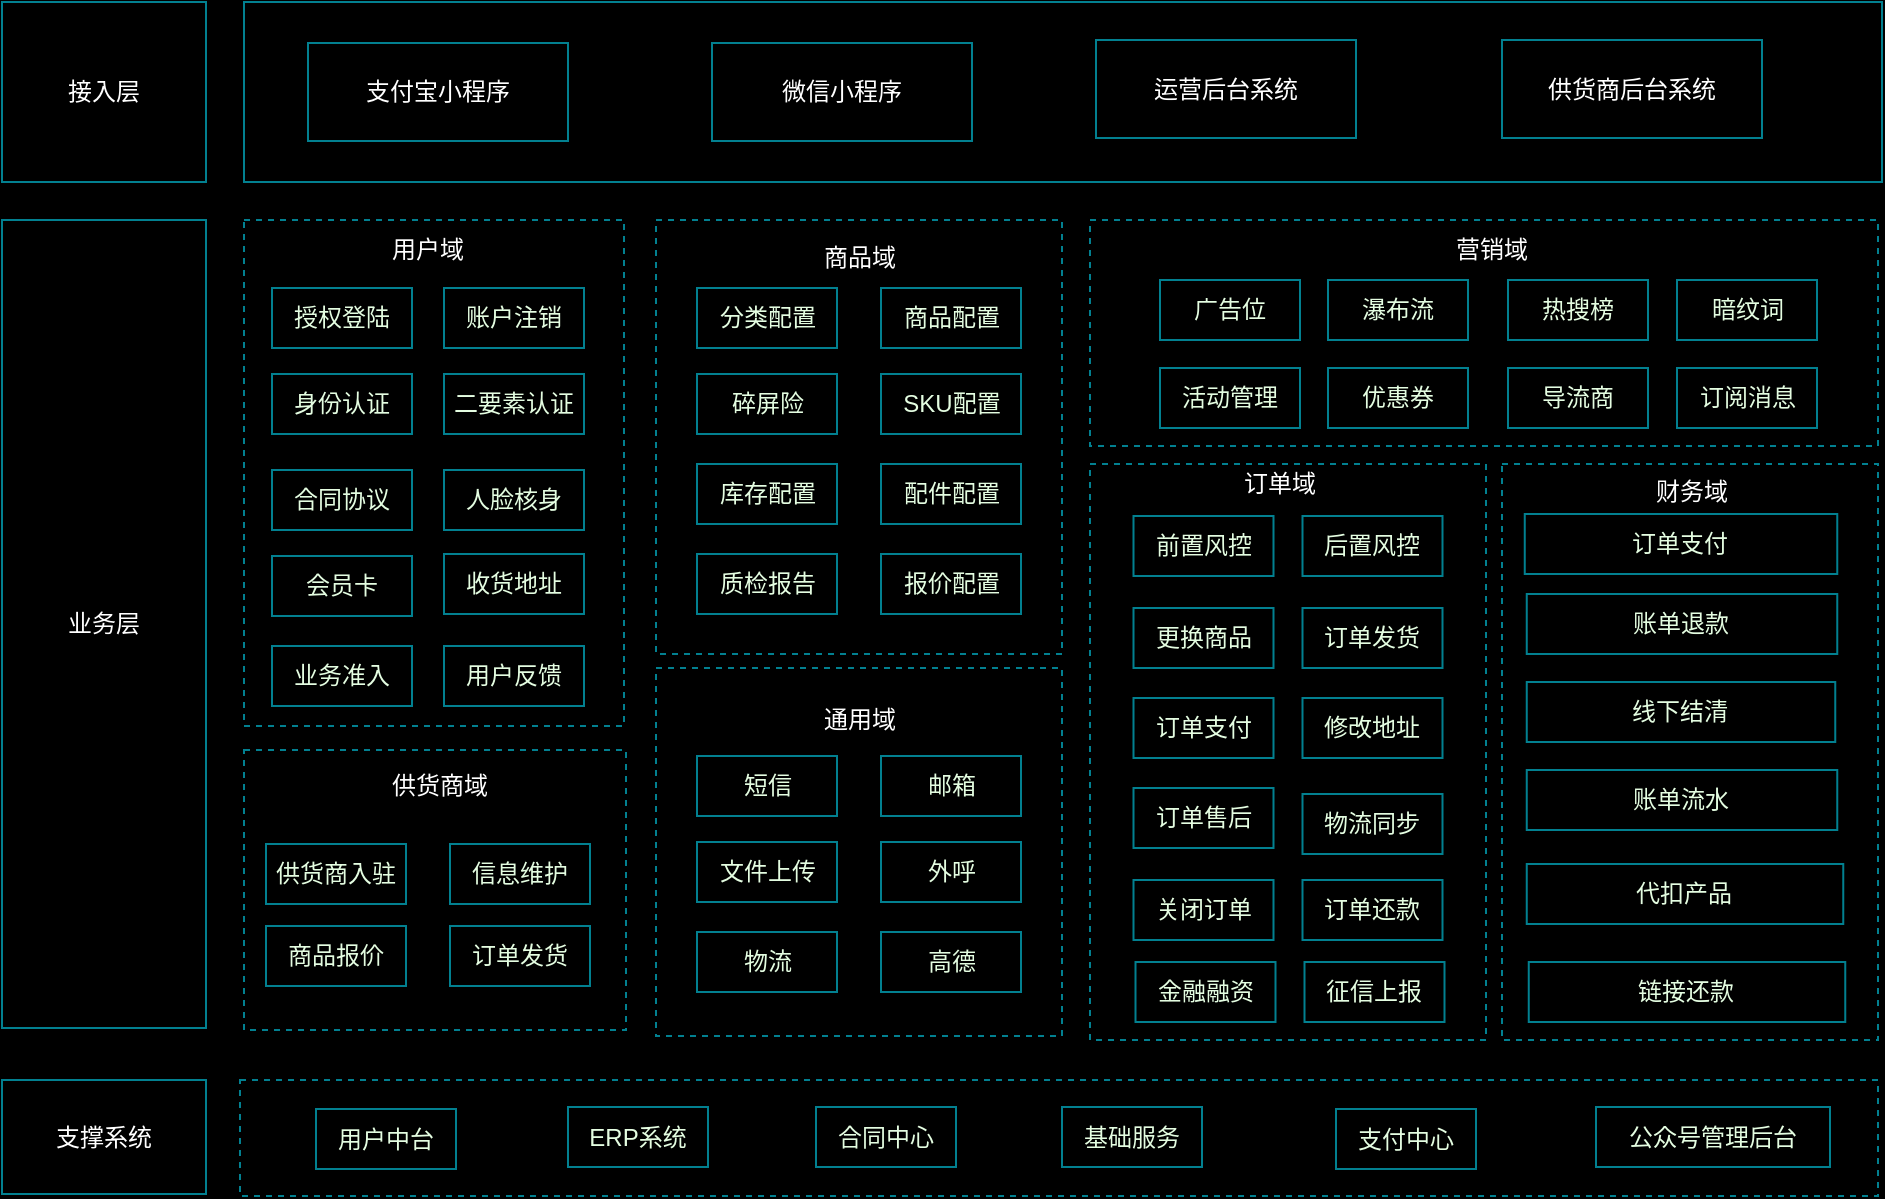 <mxfile version="24.7.12">
  <diagram name="第 1 页" id="a9zNuTtGVHFrjddqWxli">
    <mxGraphModel dx="1327" dy="764" grid="0" gridSize="10" guides="1" tooltips="1" connect="1" arrows="1" fold="1" page="1" pageScale="1" pageWidth="827" pageHeight="1169" background="#000000" math="0" shadow="0">
      <root>
        <mxCell id="0" />
        <mxCell id="1" parent="0" />
        <mxCell id="iPnrtmUdlIL3VNnraX-A-33" value="" style="rounded=0;whiteSpace=wrap;html=1;labelBackgroundColor=none;fillColor=none;strokeWidth=1;strokeColor=#028090;dashed=1;fontColor=#E4FDE1;" vertex="1" parent="1">
          <mxGeometry x="574" y="331" width="198" height="288" as="geometry" />
        </mxCell>
        <mxCell id="ZO9EcA2WIQo7O_Em-ckx-2" value="&lt;font color=&quot;#ffffff&quot;&gt;接入层&lt;/font&gt;" style="rounded=0;whiteSpace=wrap;html=1;labelBackgroundColor=none;fillColor=none;strokeWidth=1;strokeColor=#028090;fontColor=#E4FDE1;" parent="1" vertex="1">
          <mxGeometry x="30" y="100" width="102" height="90" as="geometry" />
        </mxCell>
        <mxCell id="ZO9EcA2WIQo7O_Em-ckx-3" value="&lt;font color=&quot;#ffffff&quot;&gt;业务层&lt;/font&gt;" style="rounded=0;whiteSpace=wrap;html=1;labelBackgroundColor=none;fillColor=none;strokeWidth=1;strokeColor=#028090;fontColor=#E4FDE1;" parent="1" vertex="1">
          <mxGeometry x="30" y="209" width="102" height="404" as="geometry" />
        </mxCell>
        <mxCell id="ZO9EcA2WIQo7O_Em-ckx-4" value="" style="rounded=0;whiteSpace=wrap;html=1;labelBackgroundColor=none;fillColor=none;strokeWidth=1;strokeColor=#028090;fontColor=#E4FDE1;" parent="1" vertex="1">
          <mxGeometry x="151" y="100" width="819" height="90" as="geometry" />
        </mxCell>
        <mxCell id="ZO9EcA2WIQo7O_Em-ckx-8" value="&lt;font color=&quot;#ffffff&quot;&gt;支付宝小程序&lt;/font&gt;" style="rounded=0;whiteSpace=wrap;html=1;labelBackgroundColor=none;fillColor=none;strokeWidth=1;strokeColor=#028090;fontColor=#E4FDE1;" parent="1" vertex="1">
          <mxGeometry x="183" y="120.5" width="130" height="49" as="geometry" />
        </mxCell>
        <mxCell id="iPnrtmUdlIL3VNnraX-A-1" value="&lt;font color=&quot;#ffffff&quot;&gt;运营后台系统&lt;/font&gt;" style="rounded=0;whiteSpace=wrap;html=1;labelBackgroundColor=none;fillColor=none;strokeWidth=1;strokeColor=#028090;fontColor=#E4FDE1;" vertex="1" parent="1">
          <mxGeometry x="577" y="119" width="130" height="49" as="geometry" />
        </mxCell>
        <mxCell id="iPnrtmUdlIL3VNnraX-A-2" value="&lt;font color=&quot;#ffffff&quot;&gt;供货商后台系统&lt;/font&gt;" style="rounded=0;whiteSpace=wrap;html=1;labelBackgroundColor=none;fillColor=none;strokeWidth=1;strokeColor=#028090;fontColor=#E4FDE1;" vertex="1" parent="1">
          <mxGeometry x="780" y="119" width="130" height="49" as="geometry" />
        </mxCell>
        <mxCell id="iPnrtmUdlIL3VNnraX-A-4" value="&lt;font color=&quot;#ffffff&quot;&gt;微信小程序&lt;/font&gt;" style="rounded=0;whiteSpace=wrap;html=1;labelBackgroundColor=none;fillColor=none;strokeWidth=1;strokeColor=#028090;fontColor=#E4FDE1;" vertex="1" parent="1">
          <mxGeometry x="385" y="120.5" width="130" height="49" as="geometry" />
        </mxCell>
        <mxCell id="iPnrtmUdlIL3VNnraX-A-6" value="" style="rounded=0;whiteSpace=wrap;html=1;labelBackgroundColor=none;fillColor=none;strokeWidth=1;strokeColor=#028090;dashed=1;fontColor=#E4FDE1;" vertex="1" parent="1">
          <mxGeometry x="151" y="209" width="190" height="253" as="geometry" />
        </mxCell>
        <mxCell id="iPnrtmUdlIL3VNnraX-A-7" value="&lt;font color=&quot;#ffffff&quot;&gt;用户域&lt;/font&gt;" style="text;html=1;align=center;verticalAlign=middle;whiteSpace=wrap;rounded=0;labelBackgroundColor=none;fontColor=#E4FDE1;strokeColor=none;" vertex="1" parent="1">
          <mxGeometry x="213" y="209" width="60" height="30" as="geometry" />
        </mxCell>
        <mxCell id="iPnrtmUdlIL3VNnraX-A-8" value="授权登陆" style="rounded=0;whiteSpace=wrap;html=1;labelBackgroundColor=none;fillColor=none;strokeWidth=1;strokeColor=#028090;fontColor=#E4FDE1;" vertex="1" parent="1">
          <mxGeometry x="165" y="243" width="70" height="30" as="geometry" />
        </mxCell>
        <mxCell id="iPnrtmUdlIL3VNnraX-A-9" value="账户注销" style="rounded=0;whiteSpace=wrap;html=1;labelBackgroundColor=none;fillColor=none;strokeWidth=1;strokeColor=#028090;fontColor=#E4FDE1;" vertex="1" parent="1">
          <mxGeometry x="251" y="243" width="70" height="30" as="geometry" />
        </mxCell>
        <mxCell id="iPnrtmUdlIL3VNnraX-A-10" value="身份认证" style="rounded=0;whiteSpace=wrap;html=1;labelBackgroundColor=none;fillColor=none;strokeWidth=1;strokeColor=#028090;fontColor=#E4FDE1;" vertex="1" parent="1">
          <mxGeometry x="165" y="286" width="70" height="30" as="geometry" />
        </mxCell>
        <mxCell id="iPnrtmUdlIL3VNnraX-A-13" value="业务准入" style="rounded=0;whiteSpace=wrap;html=1;labelBackgroundColor=none;fillColor=none;strokeWidth=1;strokeColor=#028090;fontColor=#E4FDE1;" vertex="1" parent="1">
          <mxGeometry x="165" y="422" width="70" height="30" as="geometry" />
        </mxCell>
        <mxCell id="iPnrtmUdlIL3VNnraX-A-14" value="前置风控" style="rounded=0;whiteSpace=wrap;html=1;labelBackgroundColor=none;fillColor=none;strokeWidth=1;strokeColor=#028090;fontColor=#E4FDE1;" vertex="1" parent="1">
          <mxGeometry x="595.75" y="357" width="70" height="30" as="geometry" />
        </mxCell>
        <mxCell id="iPnrtmUdlIL3VNnraX-A-15" value="后置风控" style="rounded=0;whiteSpace=wrap;html=1;labelBackgroundColor=none;fillColor=none;strokeWidth=1;strokeColor=#028090;fontColor=#E4FDE1;" vertex="1" parent="1">
          <mxGeometry x="680.25" y="357" width="70" height="30" as="geometry" />
        </mxCell>
        <mxCell id="iPnrtmUdlIL3VNnraX-A-16" value="合同协议" style="rounded=0;whiteSpace=wrap;html=1;labelBackgroundColor=none;fillColor=none;strokeWidth=1;strokeColor=#028090;fontColor=#E4FDE1;" vertex="1" parent="1">
          <mxGeometry x="165" y="334" width="70" height="30" as="geometry" />
        </mxCell>
        <mxCell id="iPnrtmUdlIL3VNnraX-A-12" value="人脸核身" style="rounded=0;whiteSpace=wrap;html=1;labelBackgroundColor=none;fillColor=none;strokeWidth=1;strokeColor=#028090;fontColor=#E4FDE1;" vertex="1" parent="1">
          <mxGeometry x="251" y="334" width="70" height="30" as="geometry" />
        </mxCell>
        <mxCell id="iPnrtmUdlIL3VNnraX-A-21" value="用户反馈" style="rounded=0;whiteSpace=wrap;html=1;labelBackgroundColor=none;fillColor=none;strokeWidth=1;strokeColor=#028090;fontColor=#E4FDE1;" vertex="1" parent="1">
          <mxGeometry x="251" y="422" width="70" height="30" as="geometry" />
        </mxCell>
        <mxCell id="iPnrtmUdlIL3VNnraX-A-22" value="会员卡" style="rounded=0;whiteSpace=wrap;html=1;labelBackgroundColor=none;fillColor=none;strokeWidth=1;strokeColor=#028090;fontColor=#E4FDE1;" vertex="1" parent="1">
          <mxGeometry x="165" y="377" width="70" height="30" as="geometry" />
        </mxCell>
        <mxCell id="iPnrtmUdlIL3VNnraX-A-23" value="收货地址" style="rounded=0;whiteSpace=wrap;html=1;labelBackgroundColor=none;fillColor=none;strokeWidth=1;strokeColor=#028090;fontColor=#E4FDE1;" vertex="1" parent="1">
          <mxGeometry x="251" y="376" width="70" height="30" as="geometry" />
        </mxCell>
        <mxCell id="iPnrtmUdlIL3VNnraX-A-19" value="二要素认证" style="rounded=0;whiteSpace=wrap;html=1;labelBackgroundColor=none;fillColor=none;strokeWidth=1;strokeColor=#028090;fontColor=#E4FDE1;" vertex="1" parent="1">
          <mxGeometry x="251" y="286" width="70" height="30" as="geometry" />
        </mxCell>
        <mxCell id="iPnrtmUdlIL3VNnraX-A-25" value="" style="rounded=0;whiteSpace=wrap;html=1;labelBackgroundColor=none;fillColor=none;strokeWidth=1;strokeColor=#028090;dashed=1;fontColor=#E4FDE1;" vertex="1" parent="1">
          <mxGeometry x="151" y="474" width="191" height="140" as="geometry" />
        </mxCell>
        <mxCell id="iPnrtmUdlIL3VNnraX-A-26" value="&lt;font color=&quot;#ffffff&quot;&gt;供货商域&lt;/font&gt;" style="text;html=1;align=center;verticalAlign=middle;whiteSpace=wrap;rounded=0;labelBackgroundColor=none;fontColor=#E4FDE1;strokeColor=none;" vertex="1" parent="1">
          <mxGeometry x="219" y="477" width="60" height="30" as="geometry" />
        </mxCell>
        <mxCell id="iPnrtmUdlIL3VNnraX-A-27" value="" style="rounded=0;whiteSpace=wrap;html=1;labelBackgroundColor=none;fillColor=none;strokeWidth=1;strokeColor=#028090;dashed=1;fontColor=#E4FDE1;" vertex="1" parent="1">
          <mxGeometry x="357" y="209" width="203" height="217" as="geometry" />
        </mxCell>
        <mxCell id="iPnrtmUdlIL3VNnraX-A-28" value="&lt;font color=&quot;#ffffff&quot;&gt;商品域&lt;/font&gt;" style="text;html=1;align=center;verticalAlign=middle;whiteSpace=wrap;rounded=0;labelBackgroundColor=none;fontColor=#E4FDE1;strokeColor=none;" vertex="1" parent="1">
          <mxGeometry x="428.5" y="213" width="60" height="30" as="geometry" />
        </mxCell>
        <mxCell id="iPnrtmUdlIL3VNnraX-A-31" value="" style="rounded=0;whiteSpace=wrap;html=1;labelBackgroundColor=none;fillColor=none;strokeWidth=1;strokeColor=#028090;dashed=1;fontColor=#E4FDE1;" vertex="1" parent="1">
          <mxGeometry x="574" y="209" width="394" height="113" as="geometry" />
        </mxCell>
        <mxCell id="iPnrtmUdlIL3VNnraX-A-32" value="&lt;font color=&quot;#ffffff&quot;&gt;营销域&lt;/font&gt;" style="text;html=1;align=center;verticalAlign=middle;whiteSpace=wrap;rounded=0;labelBackgroundColor=none;fontColor=#E4FDE1;strokeColor=none;" vertex="1" parent="1">
          <mxGeometry x="733" y="209" width="84" height="30" as="geometry" />
        </mxCell>
        <mxCell id="iPnrtmUdlIL3VNnraX-A-34" value="&lt;font color=&quot;#ffffff&quot;&gt;订单域&lt;/font&gt;" style="text;html=1;align=center;verticalAlign=middle;whiteSpace=wrap;rounded=0;labelBackgroundColor=none;fontColor=#E4FDE1;strokeColor=none;" vertex="1" parent="1">
          <mxGeometry x="639" y="326" width="60" height="30" as="geometry" />
        </mxCell>
        <mxCell id="iPnrtmUdlIL3VNnraX-A-37" value="供货商入驻" style="rounded=0;whiteSpace=wrap;html=1;labelBackgroundColor=none;fillColor=none;strokeWidth=1;strokeColor=#028090;fontColor=#E4FDE1;" vertex="1" parent="1">
          <mxGeometry x="162" y="521" width="70" height="30" as="geometry" />
        </mxCell>
        <mxCell id="iPnrtmUdlIL3VNnraX-A-38" value="信息维护" style="rounded=0;whiteSpace=wrap;html=1;labelBackgroundColor=none;fillColor=none;strokeWidth=1;strokeColor=#028090;fontColor=#E4FDE1;" vertex="1" parent="1">
          <mxGeometry x="254" y="521" width="70" height="30" as="geometry" />
        </mxCell>
        <mxCell id="iPnrtmUdlIL3VNnraX-A-39" value="广告位" style="rounded=0;whiteSpace=wrap;html=1;labelBackgroundColor=none;fillColor=none;strokeWidth=1;strokeColor=#028090;fontColor=#E4FDE1;" vertex="1" parent="1">
          <mxGeometry x="609" y="239" width="70" height="30" as="geometry" />
        </mxCell>
        <mxCell id="iPnrtmUdlIL3VNnraX-A-40" value="瀑布流" style="rounded=0;whiteSpace=wrap;html=1;labelBackgroundColor=none;fillColor=none;strokeWidth=1;strokeColor=#028090;fontColor=#E4FDE1;" vertex="1" parent="1">
          <mxGeometry x="693" y="239" width="70" height="30" as="geometry" />
        </mxCell>
        <mxCell id="iPnrtmUdlIL3VNnraX-A-41" value="热搜榜" style="rounded=0;whiteSpace=wrap;html=1;labelBackgroundColor=none;fillColor=none;strokeWidth=1;strokeColor=#028090;fontColor=#E4FDE1;" vertex="1" parent="1">
          <mxGeometry x="783" y="239" width="70" height="30" as="geometry" />
        </mxCell>
        <mxCell id="iPnrtmUdlIL3VNnraX-A-42" value="暗纹词" style="rounded=0;whiteSpace=wrap;html=1;labelBackgroundColor=none;fillColor=none;strokeWidth=1;strokeColor=#028090;fontColor=#E4FDE1;" vertex="1" parent="1">
          <mxGeometry x="867.5" y="239" width="70" height="30" as="geometry" />
        </mxCell>
        <mxCell id="iPnrtmUdlIL3VNnraX-A-43" value="商品报价" style="rounded=0;whiteSpace=wrap;html=1;labelBackgroundColor=none;fillColor=none;strokeWidth=1;strokeColor=#028090;fontColor=#E4FDE1;" vertex="1" parent="1">
          <mxGeometry x="162" y="562" width="70" height="30" as="geometry" />
        </mxCell>
        <mxCell id="iPnrtmUdlIL3VNnraX-A-44" value="订单发货" style="rounded=0;whiteSpace=wrap;html=1;labelBackgroundColor=none;fillColor=none;strokeWidth=1;strokeColor=#028090;fontColor=#E4FDE1;" vertex="1" parent="1">
          <mxGeometry x="254" y="562" width="70" height="30" as="geometry" />
        </mxCell>
        <mxCell id="iPnrtmUdlIL3VNnraX-A-47" value="活动管理" style="rounded=0;whiteSpace=wrap;html=1;labelBackgroundColor=none;fillColor=none;strokeWidth=1;strokeColor=#028090;fontColor=#E4FDE1;" vertex="1" parent="1">
          <mxGeometry x="609" y="283" width="70" height="30" as="geometry" />
        </mxCell>
        <mxCell id="iPnrtmUdlIL3VNnraX-A-48" value="优惠券" style="rounded=0;whiteSpace=wrap;html=1;labelBackgroundColor=none;fillColor=none;strokeWidth=1;strokeColor=#028090;fontColor=#E4FDE1;" vertex="1" parent="1">
          <mxGeometry x="693" y="283" width="70" height="30" as="geometry" />
        </mxCell>
        <mxCell id="iPnrtmUdlIL3VNnraX-A-49" value="导流商" style="rounded=0;whiteSpace=wrap;html=1;labelBackgroundColor=none;fillColor=none;strokeWidth=1;strokeColor=#028090;fontColor=#E4FDE1;" vertex="1" parent="1">
          <mxGeometry x="783" y="283" width="70" height="30" as="geometry" />
        </mxCell>
        <mxCell id="iPnrtmUdlIL3VNnraX-A-50" value="订阅消息" style="rounded=0;whiteSpace=wrap;html=1;labelBackgroundColor=none;fillColor=none;strokeWidth=1;strokeColor=#028090;fontColor=#E4FDE1;" vertex="1" parent="1">
          <mxGeometry x="867.5" y="283" width="70" height="30" as="geometry" />
        </mxCell>
        <mxCell id="iPnrtmUdlIL3VNnraX-A-51" value="分类配置" style="rounded=0;whiteSpace=wrap;html=1;labelBackgroundColor=none;fillColor=none;strokeWidth=1;strokeColor=#028090;fontColor=#E4FDE1;" vertex="1" parent="1">
          <mxGeometry x="377.5" y="243" width="70" height="30" as="geometry" />
        </mxCell>
        <mxCell id="iPnrtmUdlIL3VNnraX-A-52" value="商品配置" style="rounded=0;whiteSpace=wrap;html=1;labelBackgroundColor=none;fillColor=none;strokeWidth=1;strokeColor=#028090;fontColor=#E4FDE1;" vertex="1" parent="1">
          <mxGeometry x="469.5" y="243" width="70" height="30" as="geometry" />
        </mxCell>
        <mxCell id="iPnrtmUdlIL3VNnraX-A-53" value="碎屏险" style="rounded=0;whiteSpace=wrap;html=1;labelBackgroundColor=none;fillColor=none;strokeWidth=1;strokeColor=#028090;fontColor=#E4FDE1;" vertex="1" parent="1">
          <mxGeometry x="377.5" y="286" width="70" height="30" as="geometry" />
        </mxCell>
        <mxCell id="iPnrtmUdlIL3VNnraX-A-54" value="SKU配置" style="rounded=0;whiteSpace=wrap;html=1;labelBackgroundColor=none;fillColor=none;strokeWidth=1;strokeColor=#028090;fontColor=#E4FDE1;" vertex="1" parent="1">
          <mxGeometry x="469.5" y="286" width="70" height="30" as="geometry" />
        </mxCell>
        <mxCell id="iPnrtmUdlIL3VNnraX-A-55" value="库存配置" style="rounded=0;whiteSpace=wrap;html=1;labelBackgroundColor=none;fillColor=none;strokeWidth=1;strokeColor=#028090;fontColor=#E4FDE1;" vertex="1" parent="1">
          <mxGeometry x="377.5" y="331" width="70" height="30" as="geometry" />
        </mxCell>
        <mxCell id="iPnrtmUdlIL3VNnraX-A-56" value="配件配置" style="rounded=0;whiteSpace=wrap;html=1;labelBackgroundColor=none;fillColor=none;strokeWidth=1;strokeColor=#028090;fontColor=#E4FDE1;" vertex="1" parent="1">
          <mxGeometry x="469.5" y="331" width="70" height="30" as="geometry" />
        </mxCell>
        <mxCell id="iPnrtmUdlIL3VNnraX-A-57" value="质检报告" style="rounded=0;whiteSpace=wrap;html=1;labelBackgroundColor=none;fillColor=none;strokeWidth=1;strokeColor=#028090;fontColor=#E4FDE1;" vertex="1" parent="1">
          <mxGeometry x="377.5" y="376" width="70" height="30" as="geometry" />
        </mxCell>
        <mxCell id="iPnrtmUdlIL3VNnraX-A-59" value="报价配置" style="rounded=0;whiteSpace=wrap;html=1;labelBackgroundColor=none;fillColor=none;strokeWidth=1;strokeColor=#028090;fontColor=#E4FDE1;" vertex="1" parent="1">
          <mxGeometry x="469.5" y="376" width="70" height="30" as="geometry" />
        </mxCell>
        <mxCell id="iPnrtmUdlIL3VNnraX-A-60" value="订单发货" style="rounded=0;whiteSpace=wrap;html=1;labelBackgroundColor=none;fillColor=none;strokeWidth=1;strokeColor=#028090;fontColor=#E4FDE1;" vertex="1" parent="1">
          <mxGeometry x="680.25" y="403" width="70" height="30" as="geometry" />
        </mxCell>
        <mxCell id="iPnrtmUdlIL3VNnraX-A-61" value="更换商品" style="rounded=0;whiteSpace=wrap;html=1;labelBackgroundColor=none;fillColor=none;strokeWidth=1;strokeColor=#028090;fontColor=#E4FDE1;" vertex="1" parent="1">
          <mxGeometry x="595.75" y="403" width="70" height="30" as="geometry" />
        </mxCell>
        <mxCell id="iPnrtmUdlIL3VNnraX-A-62" value="订单售后" style="rounded=0;whiteSpace=wrap;html=1;labelBackgroundColor=none;fillColor=none;strokeWidth=1;strokeColor=#028090;fontColor=#E4FDE1;" vertex="1" parent="1">
          <mxGeometry x="595.75" y="493" width="70" height="30" as="geometry" />
        </mxCell>
        <mxCell id="iPnrtmUdlIL3VNnraX-A-64" value="订单支付" style="rounded=0;whiteSpace=wrap;html=1;labelBackgroundColor=none;fillColor=none;strokeWidth=1;strokeColor=#028090;fontColor=#E4FDE1;" vertex="1" parent="1">
          <mxGeometry x="595.75" y="448" width="70" height="30" as="geometry" />
        </mxCell>
        <mxCell id="iPnrtmUdlIL3VNnraX-A-65" value="订单还款" style="rounded=0;whiteSpace=wrap;html=1;labelBackgroundColor=none;fillColor=none;strokeWidth=1;strokeColor=#028090;fontColor=#E4FDE1;" vertex="1" parent="1">
          <mxGeometry x="680.25" y="539" width="70" height="30" as="geometry" />
        </mxCell>
        <mxCell id="iPnrtmUdlIL3VNnraX-A-66" value="关闭订单" style="rounded=0;whiteSpace=wrap;html=1;labelBackgroundColor=none;fillColor=none;strokeWidth=1;strokeColor=#028090;fontColor=#E4FDE1;" vertex="1" parent="1">
          <mxGeometry x="595.75" y="539" width="70" height="30" as="geometry" />
        </mxCell>
        <mxCell id="iPnrtmUdlIL3VNnraX-A-67" value="修改地址" style="rounded=0;whiteSpace=wrap;html=1;labelBackgroundColor=none;fillColor=none;strokeWidth=1;strokeColor=#028090;fontColor=#E4FDE1;" vertex="1" parent="1">
          <mxGeometry x="680.25" y="448" width="70" height="30" as="geometry" />
        </mxCell>
        <mxCell id="iPnrtmUdlIL3VNnraX-A-68" value="物流同步" style="rounded=0;whiteSpace=wrap;html=1;labelBackgroundColor=none;fillColor=none;strokeWidth=1;strokeColor=#028090;fontColor=#E4FDE1;" vertex="1" parent="1">
          <mxGeometry x="680.25" y="496" width="70" height="30" as="geometry" />
        </mxCell>
        <mxCell id="iPnrtmUdlIL3VNnraX-A-69" value="" style="rounded=0;whiteSpace=wrap;html=1;labelBackgroundColor=none;fillColor=none;strokeWidth=1;strokeColor=#028090;dashed=1;fontColor=#E4FDE1;" vertex="1" parent="1">
          <mxGeometry x="357" y="433" width="203" height="184" as="geometry" />
        </mxCell>
        <mxCell id="iPnrtmUdlIL3VNnraX-A-71" value="&lt;font color=&quot;#ffffff&quot;&gt;通用域&lt;/font&gt;" style="text;html=1;align=center;verticalAlign=middle;whiteSpace=wrap;rounded=0;labelBackgroundColor=none;fontColor=#E4FDE1;strokeColor=none;" vertex="1" parent="1">
          <mxGeometry x="428.5" y="444" width="60" height="30" as="geometry" />
        </mxCell>
        <mxCell id="iPnrtmUdlIL3VNnraX-A-72" value="短信" style="rounded=0;whiteSpace=wrap;html=1;labelBackgroundColor=none;fillColor=none;strokeWidth=1;strokeColor=#028090;fontColor=#E4FDE1;" vertex="1" parent="1">
          <mxGeometry x="377.5" y="477" width="70" height="30" as="geometry" />
        </mxCell>
        <mxCell id="iPnrtmUdlIL3VNnraX-A-73" value="邮箱" style="rounded=0;whiteSpace=wrap;html=1;labelBackgroundColor=none;fillColor=none;strokeWidth=1;strokeColor=#028090;fontColor=#E4FDE1;" vertex="1" parent="1">
          <mxGeometry x="469.5" y="477" width="70" height="30" as="geometry" />
        </mxCell>
        <mxCell id="iPnrtmUdlIL3VNnraX-A-74" value="文件上传" style="rounded=0;whiteSpace=wrap;html=1;labelBackgroundColor=none;fillColor=none;strokeWidth=1;strokeColor=#028090;fontColor=#E4FDE1;" vertex="1" parent="1">
          <mxGeometry x="377.5" y="520" width="70" height="30" as="geometry" />
        </mxCell>
        <mxCell id="iPnrtmUdlIL3VNnraX-A-75" value="外呼" style="rounded=0;whiteSpace=wrap;html=1;labelBackgroundColor=none;fillColor=none;strokeWidth=1;strokeColor=#028090;fontColor=#E4FDE1;" vertex="1" parent="1">
          <mxGeometry x="469.5" y="520" width="70" height="30" as="geometry" />
        </mxCell>
        <mxCell id="iPnrtmUdlIL3VNnraX-A-76" value="物流" style="rounded=0;whiteSpace=wrap;html=1;labelBackgroundColor=none;fillColor=none;strokeWidth=1;strokeColor=#028090;fontColor=#E4FDE1;" vertex="1" parent="1">
          <mxGeometry x="377.5" y="565" width="70" height="30" as="geometry" />
        </mxCell>
        <mxCell id="iPnrtmUdlIL3VNnraX-A-77" value="高德" style="rounded=0;whiteSpace=wrap;html=1;labelBackgroundColor=none;fillColor=none;strokeWidth=1;strokeColor=#028090;fontColor=#E4FDE1;" vertex="1" parent="1">
          <mxGeometry x="469.5" y="565" width="70" height="30" as="geometry" />
        </mxCell>
        <mxCell id="iPnrtmUdlIL3VNnraX-A-81" value="" style="rounded=0;whiteSpace=wrap;html=1;labelBackgroundColor=none;fillColor=none;strokeWidth=1;strokeColor=#028090;dashed=1;fontColor=#E4FDE1;" vertex="1" parent="1">
          <mxGeometry x="780" y="331" width="188" height="288" as="geometry" />
        </mxCell>
        <mxCell id="iPnrtmUdlIL3VNnraX-A-82" value="订单支付" style="rounded=0;whiteSpace=wrap;html=1;labelBackgroundColor=none;fillColor=none;strokeWidth=1;strokeColor=#028090;fontColor=#E4FDE1;" vertex="1" parent="1">
          <mxGeometry x="791.38" y="356" width="156.25" height="30" as="geometry" />
        </mxCell>
        <mxCell id="iPnrtmUdlIL3VNnraX-A-83" value="账单流水" style="rounded=0;whiteSpace=wrap;html=1;labelBackgroundColor=none;fillColor=none;strokeWidth=1;strokeColor=#028090;fontColor=#E4FDE1;" vertex="1" parent="1">
          <mxGeometry x="792.38" y="484" width="155.25" height="30" as="geometry" />
        </mxCell>
        <mxCell id="iPnrtmUdlIL3VNnraX-A-84" value="&lt;font color=&quot;#ffffff&quot;&gt;财务域&lt;/font&gt;" style="text;html=1;align=center;verticalAlign=middle;whiteSpace=wrap;rounded=0;labelBackgroundColor=none;fontColor=#E4FDE1;strokeColor=none;" vertex="1" parent="1">
          <mxGeometry x="845" y="330" width="60" height="30" as="geometry" />
        </mxCell>
        <mxCell id="iPnrtmUdlIL3VNnraX-A-85" value="代扣产品" style="rounded=0;whiteSpace=wrap;html=1;labelBackgroundColor=none;fillColor=none;strokeWidth=1;strokeColor=#028090;fontColor=#E4FDE1;" vertex="1" parent="1">
          <mxGeometry x="792.38" y="531" width="158.25" height="30" as="geometry" />
        </mxCell>
        <mxCell id="iPnrtmUdlIL3VNnraX-A-86" value="账单退款" style="rounded=0;whiteSpace=wrap;html=1;labelBackgroundColor=none;fillColor=none;strokeWidth=1;strokeColor=#028090;fontColor=#E4FDE1;" vertex="1" parent="1">
          <mxGeometry x="792.38" y="396" width="155.25" height="30" as="geometry" />
        </mxCell>
        <mxCell id="iPnrtmUdlIL3VNnraX-A-88" value="线下结清" style="rounded=0;whiteSpace=wrap;html=1;labelBackgroundColor=none;fillColor=none;strokeWidth=1;strokeColor=#028090;fontColor=#E4FDE1;" vertex="1" parent="1">
          <mxGeometry x="792.38" y="440" width="154.25" height="30" as="geometry" />
        </mxCell>
        <mxCell id="iPnrtmUdlIL3VNnraX-A-91" value="链接还款" style="rounded=0;whiteSpace=wrap;html=1;labelBackgroundColor=none;fillColor=none;strokeWidth=1;strokeColor=#028090;fontColor=#E4FDE1;" vertex="1" parent="1">
          <mxGeometry x="793.38" y="580" width="158.25" height="30" as="geometry" />
        </mxCell>
        <mxCell id="iPnrtmUdlIL3VNnraX-A-95" value="&lt;font color=&quot;#ffffff&quot;&gt;支撑系统&lt;/font&gt;" style="rounded=0;whiteSpace=wrap;html=1;labelBackgroundColor=none;fillColor=none;strokeWidth=1;strokeColor=#028090;fontColor=#E4FDE1;" vertex="1" parent="1">
          <mxGeometry x="30" y="639" width="102" height="57" as="geometry" />
        </mxCell>
        <mxCell id="iPnrtmUdlIL3VNnraX-A-103" value="" style="rounded=0;whiteSpace=wrap;html=1;labelBackgroundColor=none;fillColor=none;strokeWidth=1;strokeColor=#028090;fontColor=#E4FDE1;dashed=1;" vertex="1" parent="1">
          <mxGeometry x="149" y="639" width="819" height="58" as="geometry" />
        </mxCell>
        <mxCell id="iPnrtmUdlIL3VNnraX-A-104" value="ERP系统" style="rounded=0;whiteSpace=wrap;html=1;labelBackgroundColor=none;fillColor=none;strokeWidth=1;strokeColor=#028090;fontColor=#E4FDE1;" vertex="1" parent="1">
          <mxGeometry x="313" y="652.5" width="70" height="30" as="geometry" />
        </mxCell>
        <mxCell id="iPnrtmUdlIL3VNnraX-A-105" value="合同中心" style="rounded=0;whiteSpace=wrap;html=1;labelBackgroundColor=none;fillColor=none;strokeWidth=1;strokeColor=#028090;fontColor=#E4FDE1;" vertex="1" parent="1">
          <mxGeometry x="437" y="652.5" width="70" height="30" as="geometry" />
        </mxCell>
        <mxCell id="iPnrtmUdlIL3VNnraX-A-106" value="基础服务" style="rounded=0;whiteSpace=wrap;html=1;labelBackgroundColor=none;fillColor=none;strokeWidth=1;strokeColor=#028090;fontColor=#E4FDE1;" vertex="1" parent="1">
          <mxGeometry x="560" y="652.5" width="70" height="30" as="geometry" />
        </mxCell>
        <mxCell id="iPnrtmUdlIL3VNnraX-A-107" value="用户中台" style="rounded=0;whiteSpace=wrap;html=1;labelBackgroundColor=none;fillColor=none;strokeWidth=1;strokeColor=#028090;fontColor=#E4FDE1;" vertex="1" parent="1">
          <mxGeometry x="187" y="653.5" width="70" height="30" as="geometry" />
        </mxCell>
        <mxCell id="iPnrtmUdlIL3VNnraX-A-108" value="支付中心" style="rounded=0;whiteSpace=wrap;html=1;labelBackgroundColor=none;fillColor=none;strokeWidth=1;strokeColor=#028090;fontColor=#E4FDE1;" vertex="1" parent="1">
          <mxGeometry x="697" y="653.5" width="70" height="30" as="geometry" />
        </mxCell>
        <mxCell id="iPnrtmUdlIL3VNnraX-A-109" value="公众号管理后台" style="rounded=0;whiteSpace=wrap;html=1;labelBackgroundColor=none;fillColor=none;strokeWidth=1;strokeColor=#028090;fontColor=#E4FDE1;" vertex="1" parent="1">
          <mxGeometry x="827" y="652.5" width="117" height="30" as="geometry" />
        </mxCell>
        <mxCell id="iPnrtmUdlIL3VNnraX-A-110" value="征信上报" style="rounded=0;whiteSpace=wrap;html=1;labelBackgroundColor=none;fillColor=none;strokeWidth=1;strokeColor=#028090;fontColor=#E4FDE1;" vertex="1" parent="1">
          <mxGeometry x="681.25" y="580" width="70" height="30" as="geometry" />
        </mxCell>
        <mxCell id="iPnrtmUdlIL3VNnraX-A-111" value="金融融资" style="rounded=0;whiteSpace=wrap;html=1;labelBackgroundColor=none;fillColor=none;strokeWidth=1;strokeColor=#028090;fontColor=#E4FDE1;" vertex="1" parent="1">
          <mxGeometry x="596.75" y="580" width="70" height="30" as="geometry" />
        </mxCell>
      </root>
    </mxGraphModel>
  </diagram>
</mxfile>
